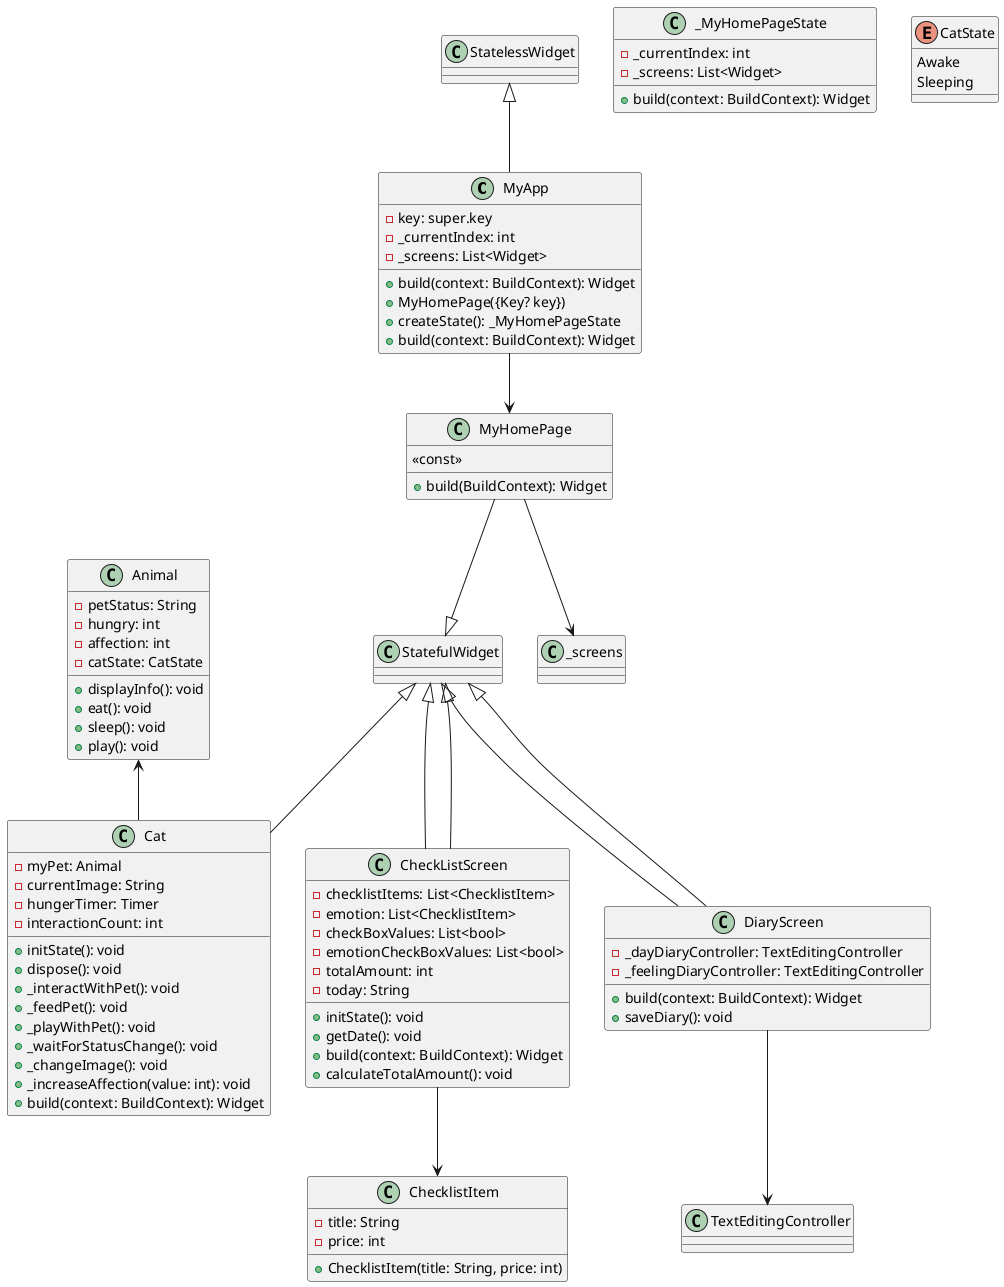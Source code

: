 @startuml
class MyApp {
  - key: super.key
  + build(context: BuildContext): Widget
}

class MyHomePage {
  <<const>>
  + build(BuildContext): Widget
}

class MyApp extends StatelessWidget {
  - _currentIndex: int
  - _screens: List<Widget>
  + MyHomePage({Key? key})
  + createState(): _MyHomePageState
  + build(context: BuildContext): Widget
}

class _MyHomePageState {
  - _currentIndex: int
  - _screens: List<Widget>
  + build(context: BuildContext): Widget
}

class Animal {
  - petStatus: String
  - hungry: int
  - affection: int
  - catState: CatState
  + displayInfo(): void
  + eat(): void
  + sleep(): void
  + play(): void
}

enum CatState {
  Awake
  Sleeping
}

class Cat extends StatefulWidget {
  - myPet: Animal
  - currentImage: String
  - hungerTimer: Timer
  - interactionCount: int
  + initState(): void
  + dispose(): void
  + _interactWithPet(): void
  + _feedPet(): void
  + _playWithPet(): void
  + _waitForStatusChange(): void
  + _changeImage(): void
  + _increaseAffection(value: int): void
  + build(context: BuildContext): Widget
}

class ChecklistItem {
  - title: String
  - price: int
  + ChecklistItem(title: String, price: int)
}

class CheckListScreen extends StatefulWidget {
  - checklistItems: List<ChecklistItem>
  - emotion: List<ChecklistItem>
  - checkBoxValues: List<bool>
  - emotionCheckBoxValues: List<bool>
  - totalAmount: int
  - today: String
  + initState(): void
  + getDate(): void
  + build(context: BuildContext): Widget
  + calculateTotalAmount(): void
}

class DiaryScreen extends StatefulWidget {
  - _dayDiaryController: TextEditingController
  - _feelingDiaryController: TextEditingController
  + build(context: BuildContext): Widget
  + saveDiary(): void
}

MyApp --> MyHomePage
MyHomePage --|> StatefulWidget
MyHomePage --> _screens
Animal <-- Cat
CheckListScreen --|> StatefulWidget
CheckListScreen --> ChecklistItem
DiaryScreen --|> StatefulWidget
DiaryScreen --> TextEditingController

@enduml
